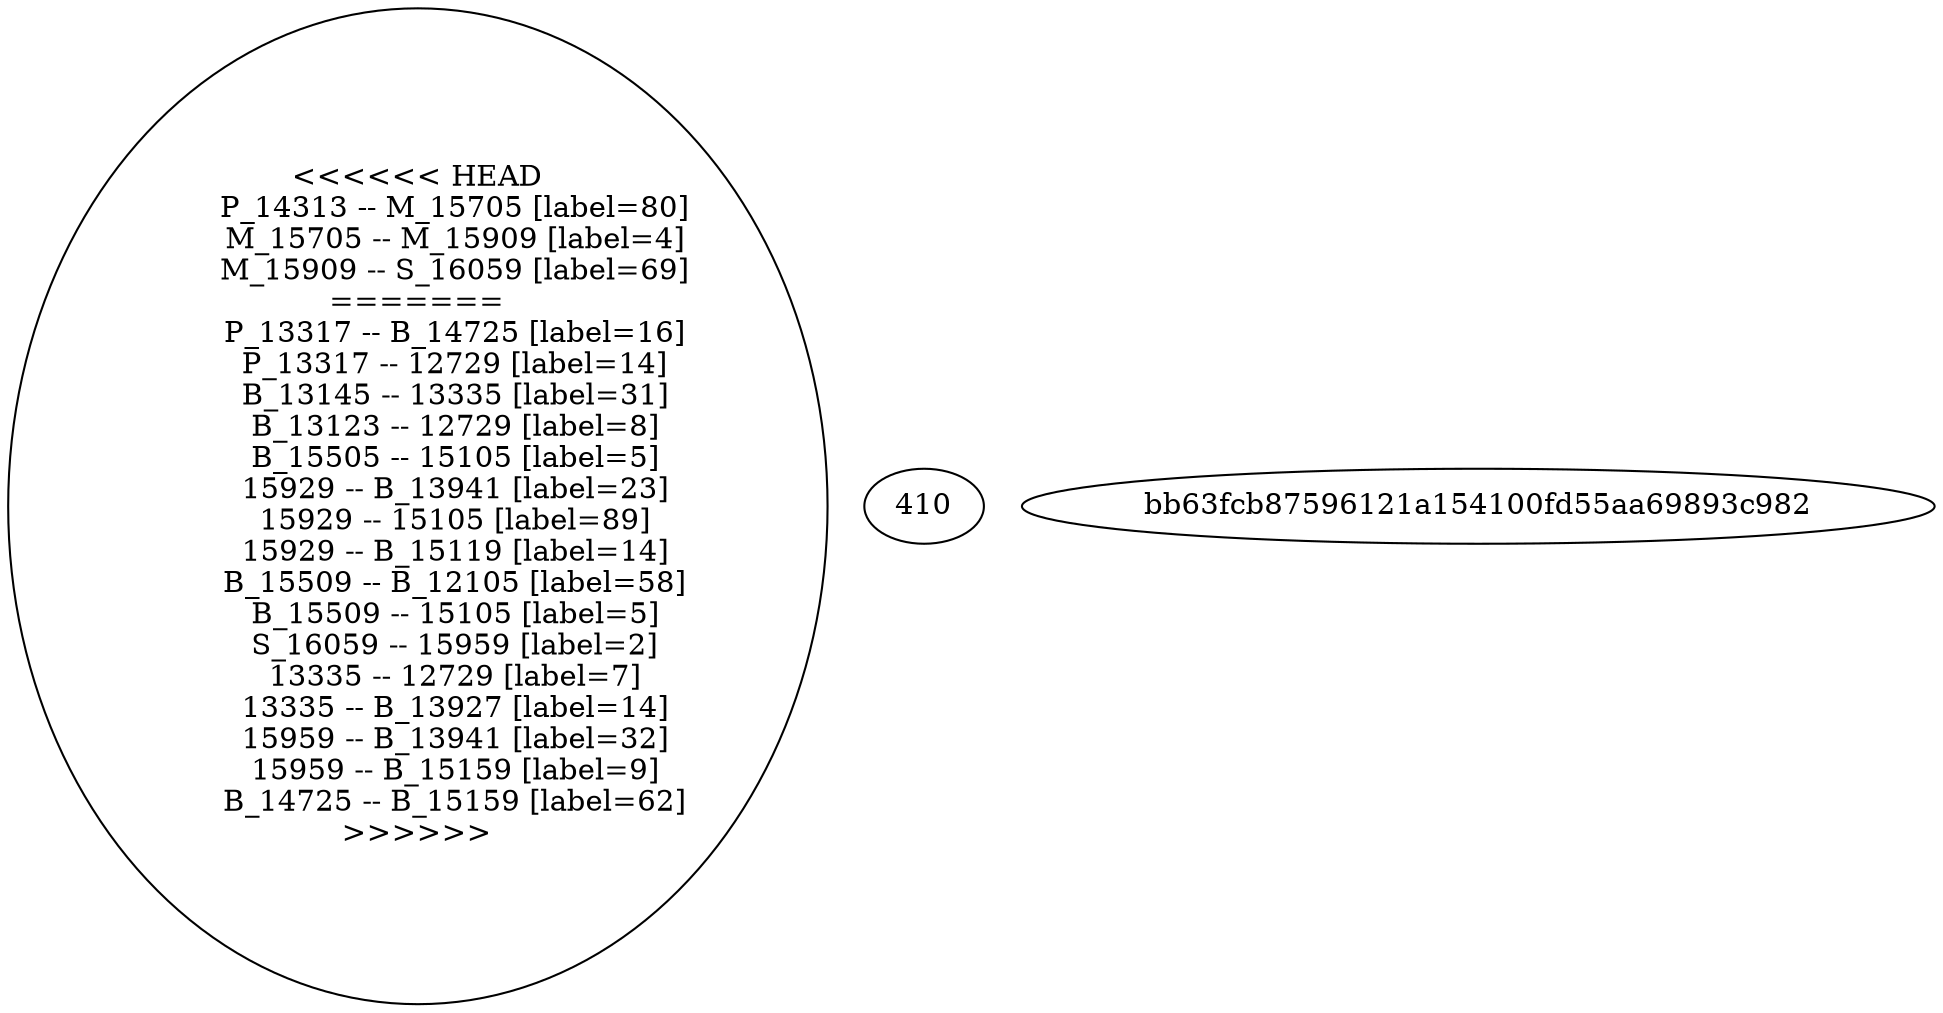 graph chemin {

<<<<<<< HEAD
	P_14313 -- M_15705 [label=80]
	M_15705 -- M_15909 [label=4]
	M_15909 -- S_16059 [label=69]
=======
	P_13317 -- B_14725 [label=16]
	P_13317 -- 12729 [label=14]
	B_13145 -- 13335 [label=31]
	B_13123 -- 12729 [label=8]
	B_15505 -- 15105 [label=5]
	15929 -- B_13941 [label=23]
	15929 -- 15105 [label=89]
	15929 -- B_15119 [label=14]
	B_15509 -- B_12105 [label=58]
	B_15509 -- 15105 [label=5]
	S_16059 -- 15959 [label=2]
	13335 -- 12729 [label=7]
	13335 -- B_13927 [label=14]
	15959 -- B_13941 [label=32]
	15959 -- B_15159 [label=9]
	B_14725 -- B_15159 [label=62]
>>>>>>> 410bb63fcb87596121a154100fd55aa69893c982

}
